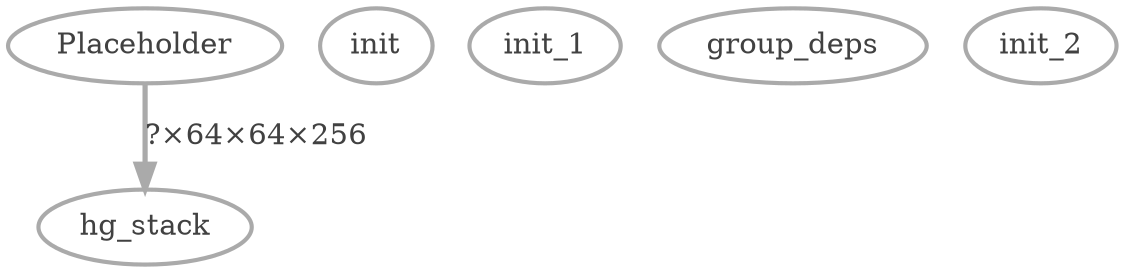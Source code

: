 digraph G {
	graph [color=white fillcolor=white fontcolor="#414141" style=rounded]
	node [color="#aaaaaa" fillcolor=white fontcolor="#414141" penwidth=2 style=filled]
	edge [arrowsize=1.2 color="#aaaaaa" fontcolor="#414141" penwidth=2.5]
	Placeholder [label=Placeholder]
	init [label=init]
	init_1 [label=init_1]
	group_deps [label=group_deps]
	hg_stack [label=hg_stack]
	init_2 [label=init_2]
	Placeholder -> hg_stack [label="?×64×64×256"]
}
